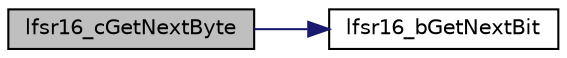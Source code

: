 digraph "lfsr16_cGetNextByte"
{
 // INTERACTIVE_SVG=YES
 // LATEX_PDF_SIZE
  bgcolor="transparent";
  edge [fontname="Helvetica",fontsize="10",labelfontname="Helvetica",labelfontsize="10"];
  node [fontname="Helvetica",fontsize="10",shape=record];
  rankdir="LR";
  Node1 [label="lfsr16_cGetNextByte",height=0.2,width=0.4,color="black", fillcolor="grey75", style="filled", fontcolor="black",tooltip="Get the next byte in the LFSR16 pseudo random binary sequence."];
  Node1 -> Node2 [color="midnightblue",fontsize="10",style="solid",fontname="Helvetica"];
  Node2 [label="lfsr16_bGetNextBit",height=0.2,width=0.4,color="black",URL="$lfsr_8c.html#afb75cdae18068887a33c9bd5aff21f94",tooltip="Get the next bit in the LFSR16 pseudo random binary sequence."];
}
